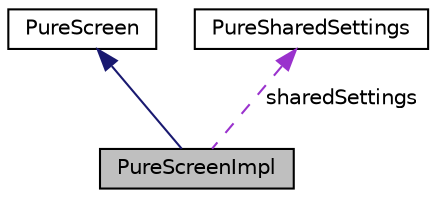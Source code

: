digraph "PureScreenImpl"
{
 // LATEX_PDF_SIZE
  edge [fontname="Helvetica",fontsize="10",labelfontname="Helvetica",labelfontsize="10"];
  node [fontname="Helvetica",fontsize="10",shape=record];
  Node1 [label="PureScreenImpl",height=0.2,width=0.4,color="black", fillcolor="grey75", style="filled", fontcolor="black",tooltip=" "];
  Node2 -> Node1 [dir="back",color="midnightblue",fontsize="10",style="solid",fontname="Helvetica"];
  Node2 [label="PureScreen",height=0.2,width=0.4,color="black", fillcolor="white", style="filled",URL="$class_pure_screen.html",tooltip="Screen handler class."];
  Node3 -> Node1 [dir="back",color="darkorchid3",fontsize="10",style="dashed",label=" sharedSettings" ,fontname="Helvetica"];
  Node3 [label="PureSharedSettings",height=0.2,width=0.4,color="black", fillcolor="white", style="filled",URL="$class_pure_shared_settings.html",tooltip="Contains Pure shared settings."];
}
